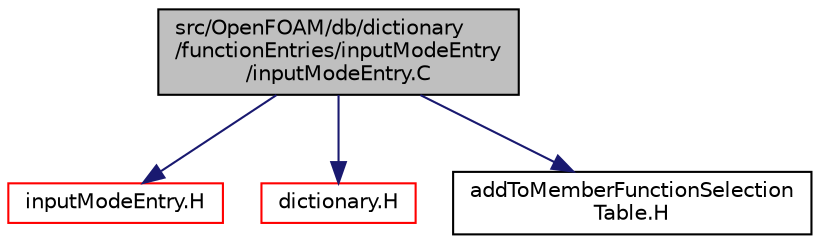 digraph "src/OpenFOAM/db/dictionary/functionEntries/inputModeEntry/inputModeEntry.C"
{
  bgcolor="transparent";
  edge [fontname="Helvetica",fontsize="10",labelfontname="Helvetica",labelfontsize="10"];
  node [fontname="Helvetica",fontsize="10",shape=record];
  Node0 [label="src/OpenFOAM/db/dictionary\l/functionEntries/inputModeEntry\l/inputModeEntry.C",height=0.2,width=0.4,color="black", fillcolor="grey75", style="filled", fontcolor="black"];
  Node0 -> Node1 [color="midnightblue",fontsize="10",style="solid",fontname="Helvetica"];
  Node1 [label="inputModeEntry.H",height=0.2,width=0.4,color="red",URL="$a09578.html"];
  Node0 -> Node69 [color="midnightblue",fontsize="10",style="solid",fontname="Helvetica"];
  Node69 [label="dictionary.H",height=0.2,width=0.4,color="red",URL="$a09506.html"];
  Node0 -> Node88 [color="midnightblue",fontsize="10",style="solid",fontname="Helvetica"];
  Node88 [label="addToMemberFunctionSelection\lTable.H",height=0.2,width=0.4,color="black",URL="$a09995.html",tooltip="Macros for easy insertion into member function selection tables. "];
}
